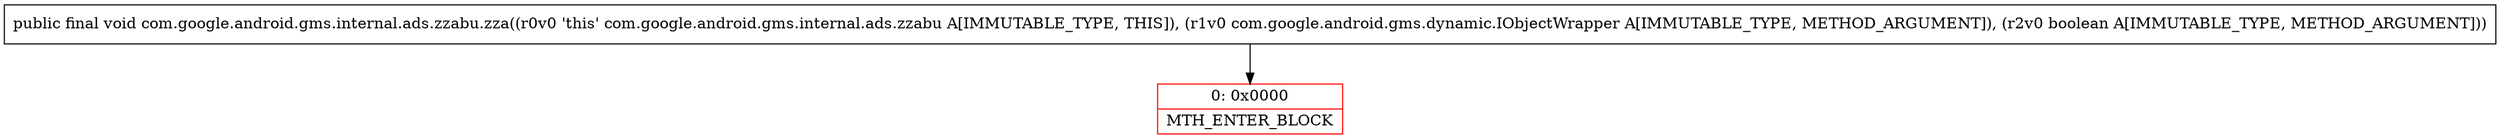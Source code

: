 digraph "CFG forcom.google.android.gms.internal.ads.zzabu.zza(Lcom\/google\/android\/gms\/dynamic\/IObjectWrapper;Z)V" {
subgraph cluster_Region_296999006 {
label = "R(0)";
node [shape=record,color=blue];
}
Node_0 [shape=record,color=red,label="{0\:\ 0x0000|MTH_ENTER_BLOCK\l}"];
MethodNode[shape=record,label="{public final void com.google.android.gms.internal.ads.zzabu.zza((r0v0 'this' com.google.android.gms.internal.ads.zzabu A[IMMUTABLE_TYPE, THIS]), (r1v0 com.google.android.gms.dynamic.IObjectWrapper A[IMMUTABLE_TYPE, METHOD_ARGUMENT]), (r2v0 boolean A[IMMUTABLE_TYPE, METHOD_ARGUMENT])) }"];
MethodNode -> Node_0;
}

